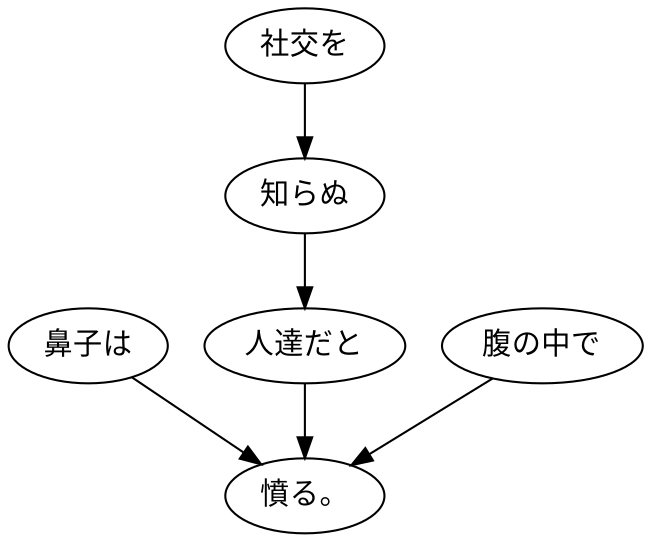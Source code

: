 digraph graph1587 {
	node0 [label="鼻子は"];
	node1 [label="社交を"];
	node2 [label="知らぬ"];
	node3 [label="人達だと"];
	node4 [label="腹の中で"];
	node5 [label="憤る。"];
	node0 -> node5;
	node1 -> node2;
	node2 -> node3;
	node3 -> node5;
	node4 -> node5;
}

